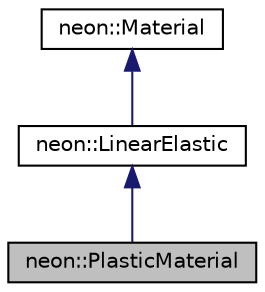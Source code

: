 digraph "neon::PlasticMaterial"
{
 // INTERACTIVE_SVG=YES
  edge [fontname="Helvetica",fontsize="10",labelfontname="Helvetica",labelfontsize="10"];
  node [fontname="Helvetica",fontsize="10",shape=record];
  Node5 [label="neon::PlasticMaterial",height=0.2,width=0.4,color="black", fillcolor="grey75", style="filled", fontcolor="black"];
  Node6 -> Node5 [dir="back",color="midnightblue",fontsize="10",style="solid",fontname="Helvetica"];
  Node6 [label="neon::LinearElastic",height=0.2,width=0.4,color="black", fillcolor="white", style="filled",URL="$classneon_1_1LinearElastic.html"];
  Node7 -> Node6 [dir="back",color="midnightblue",fontsize="10",style="solid",fontname="Helvetica"];
  Node7 [label="neon::Material",height=0.2,width=0.4,color="black", fillcolor="white", style="filled",URL="$classneon_1_1Material.html"];
}
